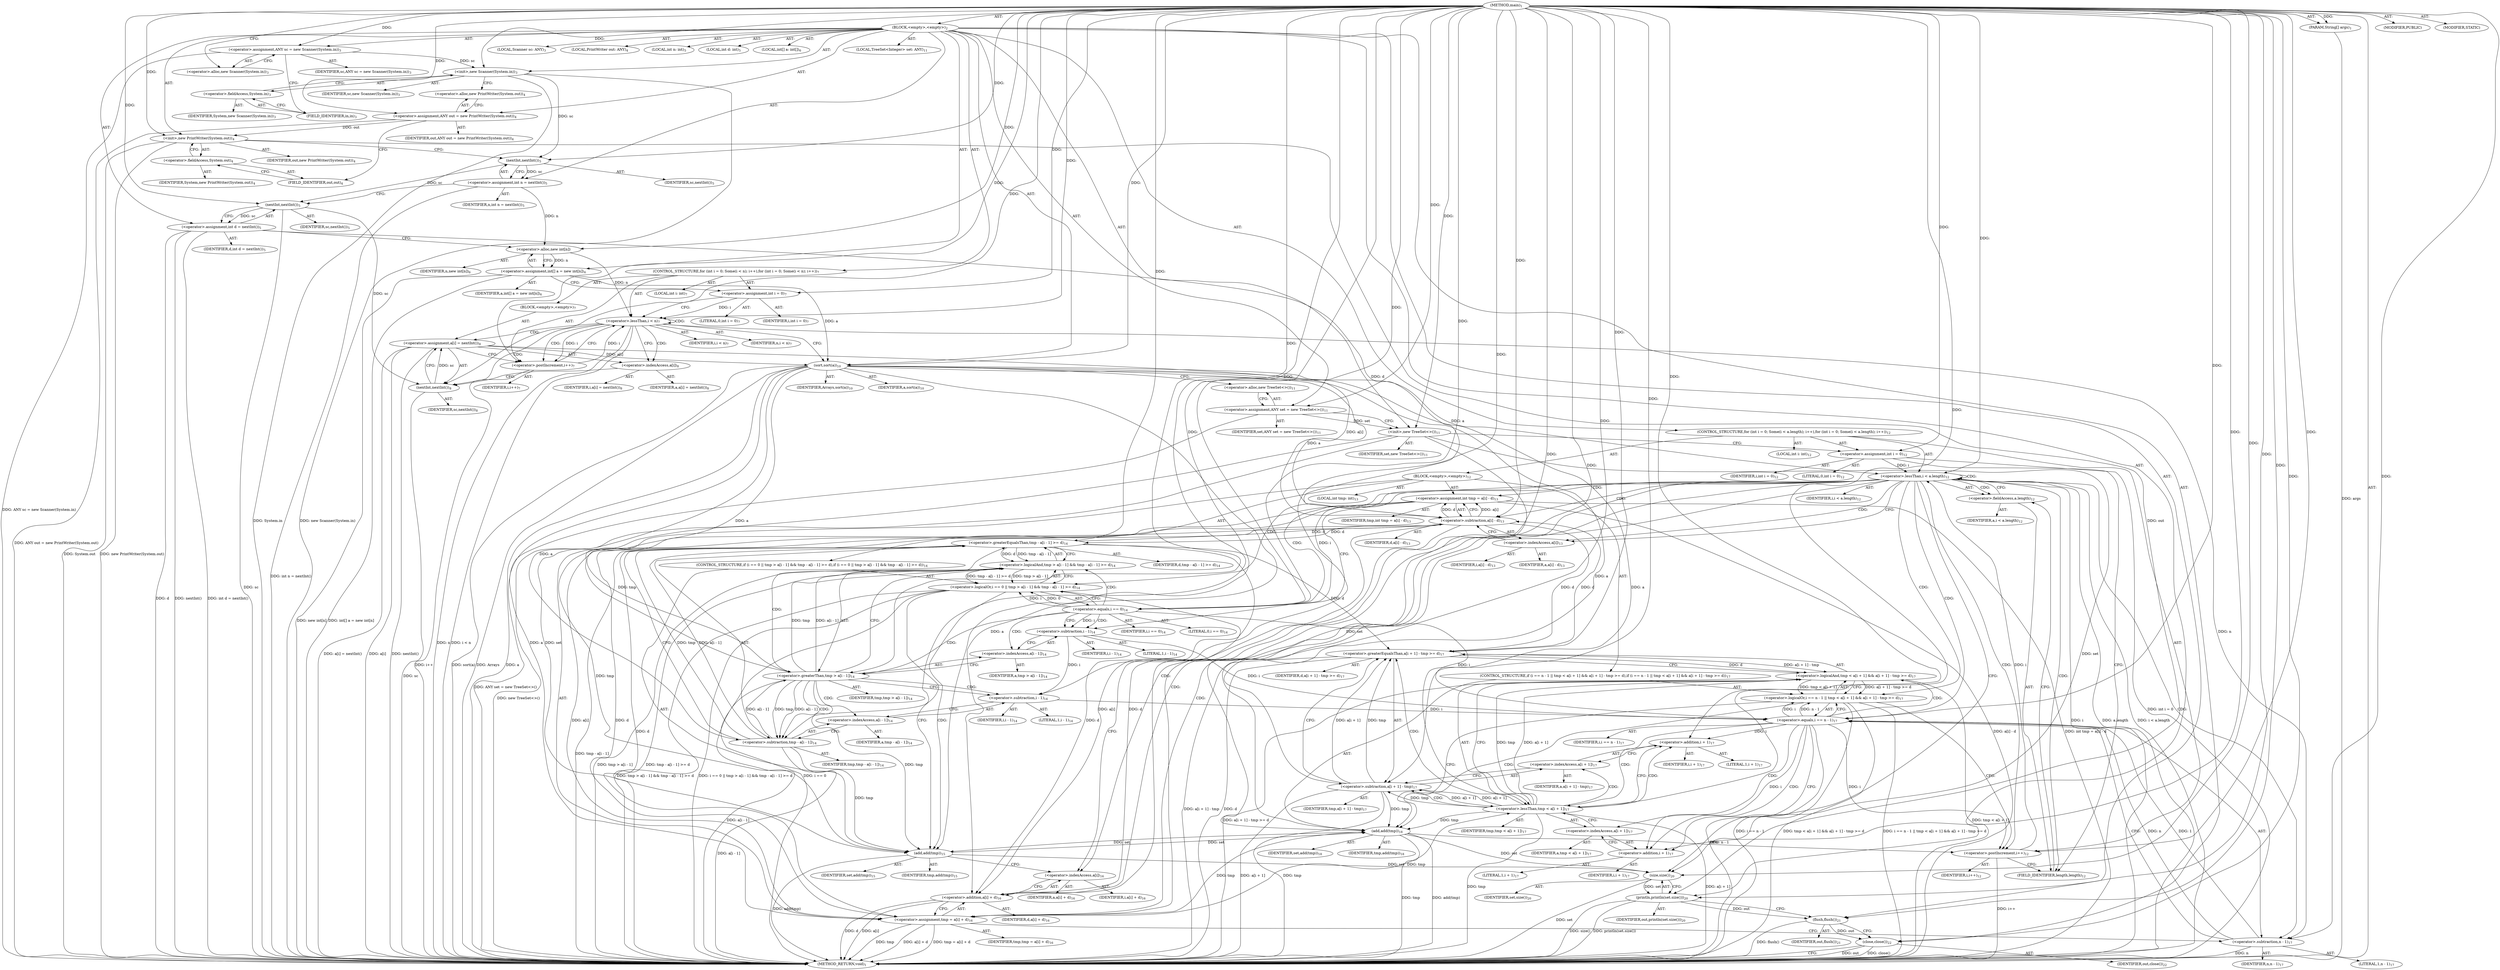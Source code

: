 digraph "main" {  
"23" [label = <(METHOD,main)<SUB>1</SUB>> ]
"24" [label = <(PARAM,String[] args)<SUB>1</SUB>> ]
"25" [label = <(BLOCK,&lt;empty&gt;,&lt;empty&gt;)<SUB>2</SUB>> ]
"4" [label = <(LOCAL,Scanner sc: ANY)<SUB>3</SUB>> ]
"26" [label = <(&lt;operator&gt;.assignment,ANY sc = new Scanner(System.in))<SUB>3</SUB>> ]
"27" [label = <(IDENTIFIER,sc,ANY sc = new Scanner(System.in))<SUB>3</SUB>> ]
"28" [label = <(&lt;operator&gt;.alloc,new Scanner(System.in))<SUB>3</SUB>> ]
"29" [label = <(&lt;init&gt;,new Scanner(System.in))<SUB>3</SUB>> ]
"3" [label = <(IDENTIFIER,sc,new Scanner(System.in))<SUB>3</SUB>> ]
"30" [label = <(&lt;operator&gt;.fieldAccess,System.in)<SUB>3</SUB>> ]
"31" [label = <(IDENTIFIER,System,new Scanner(System.in))<SUB>3</SUB>> ]
"32" [label = <(FIELD_IDENTIFIER,in,in)<SUB>3</SUB>> ]
"6" [label = <(LOCAL,PrintWriter out: ANY)<SUB>4</SUB>> ]
"33" [label = <(&lt;operator&gt;.assignment,ANY out = new PrintWriter(System.out))<SUB>4</SUB>> ]
"34" [label = <(IDENTIFIER,out,ANY out = new PrintWriter(System.out))<SUB>4</SUB>> ]
"35" [label = <(&lt;operator&gt;.alloc,new PrintWriter(System.out))<SUB>4</SUB>> ]
"36" [label = <(&lt;init&gt;,new PrintWriter(System.out))<SUB>4</SUB>> ]
"5" [label = <(IDENTIFIER,out,new PrintWriter(System.out))<SUB>4</SUB>> ]
"37" [label = <(&lt;operator&gt;.fieldAccess,System.out)<SUB>4</SUB>> ]
"38" [label = <(IDENTIFIER,System,new PrintWriter(System.out))<SUB>4</SUB>> ]
"39" [label = <(FIELD_IDENTIFIER,out,out)<SUB>4</SUB>> ]
"40" [label = <(LOCAL,int n: int)<SUB>5</SUB>> ]
"41" [label = <(LOCAL,int d: int)<SUB>5</SUB>> ]
"42" [label = <(&lt;operator&gt;.assignment,int n = nextInt())<SUB>5</SUB>> ]
"43" [label = <(IDENTIFIER,n,int n = nextInt())<SUB>5</SUB>> ]
"44" [label = <(nextInt,nextInt())<SUB>5</SUB>> ]
"45" [label = <(IDENTIFIER,sc,nextInt())<SUB>5</SUB>> ]
"46" [label = <(&lt;operator&gt;.assignment,int d = nextInt())<SUB>5</SUB>> ]
"47" [label = <(IDENTIFIER,d,int d = nextInt())<SUB>5</SUB>> ]
"48" [label = <(nextInt,nextInt())<SUB>5</SUB>> ]
"49" [label = <(IDENTIFIER,sc,nextInt())<SUB>5</SUB>> ]
"50" [label = <(LOCAL,int[] a: int[])<SUB>6</SUB>> ]
"51" [label = <(&lt;operator&gt;.assignment,int[] a = new int[n])<SUB>6</SUB>> ]
"52" [label = <(IDENTIFIER,a,int[] a = new int[n])<SUB>6</SUB>> ]
"53" [label = <(&lt;operator&gt;.alloc,new int[n])> ]
"54" [label = <(IDENTIFIER,n,new int[n])<SUB>6</SUB>> ]
"55" [label = <(CONTROL_STRUCTURE,for (int i = 0; Some(i &lt; n); i++),for (int i = 0; Some(i &lt; n); i++))<SUB>7</SUB>> ]
"56" [label = <(LOCAL,int i: int)<SUB>7</SUB>> ]
"57" [label = <(&lt;operator&gt;.assignment,int i = 0)<SUB>7</SUB>> ]
"58" [label = <(IDENTIFIER,i,int i = 0)<SUB>7</SUB>> ]
"59" [label = <(LITERAL,0,int i = 0)<SUB>7</SUB>> ]
"60" [label = <(&lt;operator&gt;.lessThan,i &lt; n)<SUB>7</SUB>> ]
"61" [label = <(IDENTIFIER,i,i &lt; n)<SUB>7</SUB>> ]
"62" [label = <(IDENTIFIER,n,i &lt; n)<SUB>7</SUB>> ]
"63" [label = <(&lt;operator&gt;.postIncrement,i++)<SUB>7</SUB>> ]
"64" [label = <(IDENTIFIER,i,i++)<SUB>7</SUB>> ]
"65" [label = <(BLOCK,&lt;empty&gt;,&lt;empty&gt;)<SUB>7</SUB>> ]
"66" [label = <(&lt;operator&gt;.assignment,a[i] = nextInt())<SUB>8</SUB>> ]
"67" [label = <(&lt;operator&gt;.indexAccess,a[i])<SUB>8</SUB>> ]
"68" [label = <(IDENTIFIER,a,a[i] = nextInt())<SUB>8</SUB>> ]
"69" [label = <(IDENTIFIER,i,a[i] = nextInt())<SUB>8</SUB>> ]
"70" [label = <(nextInt,nextInt())<SUB>8</SUB>> ]
"71" [label = <(IDENTIFIER,sc,nextInt())<SUB>8</SUB>> ]
"72" [label = <(sort,sort(a))<SUB>10</SUB>> ]
"73" [label = <(IDENTIFIER,Arrays,sort(a))<SUB>10</SUB>> ]
"74" [label = <(IDENTIFIER,a,sort(a))<SUB>10</SUB>> ]
"8" [label = <(LOCAL,TreeSet&lt;Integer&gt; set: ANY)<SUB>11</SUB>> ]
"75" [label = <(&lt;operator&gt;.assignment,ANY set = new TreeSet&lt;&gt;())<SUB>11</SUB>> ]
"76" [label = <(IDENTIFIER,set,ANY set = new TreeSet&lt;&gt;())<SUB>11</SUB>> ]
"77" [label = <(&lt;operator&gt;.alloc,new TreeSet&lt;&gt;())<SUB>11</SUB>> ]
"78" [label = <(&lt;init&gt;,new TreeSet&lt;&gt;())<SUB>11</SUB>> ]
"7" [label = <(IDENTIFIER,set,new TreeSet&lt;&gt;())<SUB>11</SUB>> ]
"79" [label = <(CONTROL_STRUCTURE,for (int i = 0; Some(i &lt; a.length); i++),for (int i = 0; Some(i &lt; a.length); i++))<SUB>12</SUB>> ]
"80" [label = <(LOCAL,int i: int)<SUB>12</SUB>> ]
"81" [label = <(&lt;operator&gt;.assignment,int i = 0)<SUB>12</SUB>> ]
"82" [label = <(IDENTIFIER,i,int i = 0)<SUB>12</SUB>> ]
"83" [label = <(LITERAL,0,int i = 0)<SUB>12</SUB>> ]
"84" [label = <(&lt;operator&gt;.lessThan,i &lt; a.length)<SUB>12</SUB>> ]
"85" [label = <(IDENTIFIER,i,i &lt; a.length)<SUB>12</SUB>> ]
"86" [label = <(&lt;operator&gt;.fieldAccess,a.length)<SUB>12</SUB>> ]
"87" [label = <(IDENTIFIER,a,i &lt; a.length)<SUB>12</SUB>> ]
"88" [label = <(FIELD_IDENTIFIER,length,length)<SUB>12</SUB>> ]
"89" [label = <(&lt;operator&gt;.postIncrement,i++)<SUB>12</SUB>> ]
"90" [label = <(IDENTIFIER,i,i++)<SUB>12</SUB>> ]
"91" [label = <(BLOCK,&lt;empty&gt;,&lt;empty&gt;)<SUB>12</SUB>> ]
"92" [label = <(LOCAL,int tmp: int)<SUB>13</SUB>> ]
"93" [label = <(&lt;operator&gt;.assignment,int tmp = a[i] - d)<SUB>13</SUB>> ]
"94" [label = <(IDENTIFIER,tmp,int tmp = a[i] - d)<SUB>13</SUB>> ]
"95" [label = <(&lt;operator&gt;.subtraction,a[i] - d)<SUB>13</SUB>> ]
"96" [label = <(&lt;operator&gt;.indexAccess,a[i])<SUB>13</SUB>> ]
"97" [label = <(IDENTIFIER,a,a[i] - d)<SUB>13</SUB>> ]
"98" [label = <(IDENTIFIER,i,a[i] - d)<SUB>13</SUB>> ]
"99" [label = <(IDENTIFIER,d,a[i] - d)<SUB>13</SUB>> ]
"100" [label = <(CONTROL_STRUCTURE,if (i == 0 || tmp &gt; a[i - 1] &amp;&amp; tmp - a[i - 1] &gt;= d),if (i == 0 || tmp &gt; a[i - 1] &amp;&amp; tmp - a[i - 1] &gt;= d))<SUB>14</SUB>> ]
"101" [label = <(&lt;operator&gt;.logicalOr,i == 0 || tmp &gt; a[i - 1] &amp;&amp; tmp - a[i - 1] &gt;= d)<SUB>14</SUB>> ]
"102" [label = <(&lt;operator&gt;.equals,i == 0)<SUB>14</SUB>> ]
"103" [label = <(IDENTIFIER,i,i == 0)<SUB>14</SUB>> ]
"104" [label = <(LITERAL,0,i == 0)<SUB>14</SUB>> ]
"105" [label = <(&lt;operator&gt;.logicalAnd,tmp &gt; a[i - 1] &amp;&amp; tmp - a[i - 1] &gt;= d)<SUB>14</SUB>> ]
"106" [label = <(&lt;operator&gt;.greaterThan,tmp &gt; a[i - 1])<SUB>14</SUB>> ]
"107" [label = <(IDENTIFIER,tmp,tmp &gt; a[i - 1])<SUB>14</SUB>> ]
"108" [label = <(&lt;operator&gt;.indexAccess,a[i - 1])<SUB>14</SUB>> ]
"109" [label = <(IDENTIFIER,a,tmp &gt; a[i - 1])<SUB>14</SUB>> ]
"110" [label = <(&lt;operator&gt;.subtraction,i - 1)<SUB>14</SUB>> ]
"111" [label = <(IDENTIFIER,i,i - 1)<SUB>14</SUB>> ]
"112" [label = <(LITERAL,1,i - 1)<SUB>14</SUB>> ]
"113" [label = <(&lt;operator&gt;.greaterEqualsThan,tmp - a[i - 1] &gt;= d)<SUB>14</SUB>> ]
"114" [label = <(&lt;operator&gt;.subtraction,tmp - a[i - 1])<SUB>14</SUB>> ]
"115" [label = <(IDENTIFIER,tmp,tmp - a[i - 1])<SUB>14</SUB>> ]
"116" [label = <(&lt;operator&gt;.indexAccess,a[i - 1])<SUB>14</SUB>> ]
"117" [label = <(IDENTIFIER,a,tmp - a[i - 1])<SUB>14</SUB>> ]
"118" [label = <(&lt;operator&gt;.subtraction,i - 1)<SUB>14</SUB>> ]
"119" [label = <(IDENTIFIER,i,i - 1)<SUB>14</SUB>> ]
"120" [label = <(LITERAL,1,i - 1)<SUB>14</SUB>> ]
"121" [label = <(IDENTIFIER,d,tmp - a[i - 1] &gt;= d)<SUB>14</SUB>> ]
"122" [label = <(add,add(tmp))<SUB>15</SUB>> ]
"123" [label = <(IDENTIFIER,set,add(tmp))<SUB>15</SUB>> ]
"124" [label = <(IDENTIFIER,tmp,add(tmp))<SUB>15</SUB>> ]
"125" [label = <(&lt;operator&gt;.assignment,tmp = a[i] + d)<SUB>16</SUB>> ]
"126" [label = <(IDENTIFIER,tmp,tmp = a[i] + d)<SUB>16</SUB>> ]
"127" [label = <(&lt;operator&gt;.addition,a[i] + d)<SUB>16</SUB>> ]
"128" [label = <(&lt;operator&gt;.indexAccess,a[i])<SUB>16</SUB>> ]
"129" [label = <(IDENTIFIER,a,a[i] + d)<SUB>16</SUB>> ]
"130" [label = <(IDENTIFIER,i,a[i] + d)<SUB>16</SUB>> ]
"131" [label = <(IDENTIFIER,d,a[i] + d)<SUB>16</SUB>> ]
"132" [label = <(CONTROL_STRUCTURE,if (i == n - 1 || tmp &lt; a[i + 1] &amp;&amp; a[i + 1] - tmp &gt;= d),if (i == n - 1 || tmp &lt; a[i + 1] &amp;&amp; a[i + 1] - tmp &gt;= d))<SUB>17</SUB>> ]
"133" [label = <(&lt;operator&gt;.logicalOr,i == n - 1 || tmp &lt; a[i + 1] &amp;&amp; a[i + 1] - tmp &gt;= d)<SUB>17</SUB>> ]
"134" [label = <(&lt;operator&gt;.equals,i == n - 1)<SUB>17</SUB>> ]
"135" [label = <(IDENTIFIER,i,i == n - 1)<SUB>17</SUB>> ]
"136" [label = <(&lt;operator&gt;.subtraction,n - 1)<SUB>17</SUB>> ]
"137" [label = <(IDENTIFIER,n,n - 1)<SUB>17</SUB>> ]
"138" [label = <(LITERAL,1,n - 1)<SUB>17</SUB>> ]
"139" [label = <(&lt;operator&gt;.logicalAnd,tmp &lt; a[i + 1] &amp;&amp; a[i + 1] - tmp &gt;= d)<SUB>17</SUB>> ]
"140" [label = <(&lt;operator&gt;.lessThan,tmp &lt; a[i + 1])<SUB>17</SUB>> ]
"141" [label = <(IDENTIFIER,tmp,tmp &lt; a[i + 1])<SUB>17</SUB>> ]
"142" [label = <(&lt;operator&gt;.indexAccess,a[i + 1])<SUB>17</SUB>> ]
"143" [label = <(IDENTIFIER,a,tmp &lt; a[i + 1])<SUB>17</SUB>> ]
"144" [label = <(&lt;operator&gt;.addition,i + 1)<SUB>17</SUB>> ]
"145" [label = <(IDENTIFIER,i,i + 1)<SUB>17</SUB>> ]
"146" [label = <(LITERAL,1,i + 1)<SUB>17</SUB>> ]
"147" [label = <(&lt;operator&gt;.greaterEqualsThan,a[i + 1] - tmp &gt;= d)<SUB>17</SUB>> ]
"148" [label = <(&lt;operator&gt;.subtraction,a[i + 1] - tmp)<SUB>17</SUB>> ]
"149" [label = <(&lt;operator&gt;.indexAccess,a[i + 1])<SUB>17</SUB>> ]
"150" [label = <(IDENTIFIER,a,a[i + 1] - tmp)<SUB>17</SUB>> ]
"151" [label = <(&lt;operator&gt;.addition,i + 1)<SUB>17</SUB>> ]
"152" [label = <(IDENTIFIER,i,i + 1)<SUB>17</SUB>> ]
"153" [label = <(LITERAL,1,i + 1)<SUB>17</SUB>> ]
"154" [label = <(IDENTIFIER,tmp,a[i + 1] - tmp)<SUB>17</SUB>> ]
"155" [label = <(IDENTIFIER,d,a[i + 1] - tmp &gt;= d)<SUB>17</SUB>> ]
"156" [label = <(add,add(tmp))<SUB>18</SUB>> ]
"157" [label = <(IDENTIFIER,set,add(tmp))<SUB>18</SUB>> ]
"158" [label = <(IDENTIFIER,tmp,add(tmp))<SUB>18</SUB>> ]
"159" [label = <(println,println(set.size()))<SUB>20</SUB>> ]
"160" [label = <(IDENTIFIER,out,println(set.size()))<SUB>20</SUB>> ]
"161" [label = <(size,size())<SUB>20</SUB>> ]
"162" [label = <(IDENTIFIER,set,size())<SUB>20</SUB>> ]
"163" [label = <(flush,flush())<SUB>21</SUB>> ]
"164" [label = <(IDENTIFIER,out,flush())<SUB>21</SUB>> ]
"165" [label = <(close,close())<SUB>22</SUB>> ]
"166" [label = <(IDENTIFIER,out,close())<SUB>22</SUB>> ]
"167" [label = <(MODIFIER,PUBLIC)> ]
"168" [label = <(MODIFIER,STATIC)> ]
"169" [label = <(METHOD_RETURN,void)<SUB>1</SUB>> ]
  "23" -> "24"  [ label = "AST: "] 
  "23" -> "25"  [ label = "AST: "] 
  "23" -> "167"  [ label = "AST: "] 
  "23" -> "168"  [ label = "AST: "] 
  "23" -> "169"  [ label = "AST: "] 
  "25" -> "4"  [ label = "AST: "] 
  "25" -> "26"  [ label = "AST: "] 
  "25" -> "29"  [ label = "AST: "] 
  "25" -> "6"  [ label = "AST: "] 
  "25" -> "33"  [ label = "AST: "] 
  "25" -> "36"  [ label = "AST: "] 
  "25" -> "40"  [ label = "AST: "] 
  "25" -> "41"  [ label = "AST: "] 
  "25" -> "42"  [ label = "AST: "] 
  "25" -> "46"  [ label = "AST: "] 
  "25" -> "50"  [ label = "AST: "] 
  "25" -> "51"  [ label = "AST: "] 
  "25" -> "55"  [ label = "AST: "] 
  "25" -> "72"  [ label = "AST: "] 
  "25" -> "8"  [ label = "AST: "] 
  "25" -> "75"  [ label = "AST: "] 
  "25" -> "78"  [ label = "AST: "] 
  "25" -> "79"  [ label = "AST: "] 
  "25" -> "159"  [ label = "AST: "] 
  "25" -> "163"  [ label = "AST: "] 
  "25" -> "165"  [ label = "AST: "] 
  "26" -> "27"  [ label = "AST: "] 
  "26" -> "28"  [ label = "AST: "] 
  "29" -> "3"  [ label = "AST: "] 
  "29" -> "30"  [ label = "AST: "] 
  "30" -> "31"  [ label = "AST: "] 
  "30" -> "32"  [ label = "AST: "] 
  "33" -> "34"  [ label = "AST: "] 
  "33" -> "35"  [ label = "AST: "] 
  "36" -> "5"  [ label = "AST: "] 
  "36" -> "37"  [ label = "AST: "] 
  "37" -> "38"  [ label = "AST: "] 
  "37" -> "39"  [ label = "AST: "] 
  "42" -> "43"  [ label = "AST: "] 
  "42" -> "44"  [ label = "AST: "] 
  "44" -> "45"  [ label = "AST: "] 
  "46" -> "47"  [ label = "AST: "] 
  "46" -> "48"  [ label = "AST: "] 
  "48" -> "49"  [ label = "AST: "] 
  "51" -> "52"  [ label = "AST: "] 
  "51" -> "53"  [ label = "AST: "] 
  "53" -> "54"  [ label = "AST: "] 
  "55" -> "56"  [ label = "AST: "] 
  "55" -> "57"  [ label = "AST: "] 
  "55" -> "60"  [ label = "AST: "] 
  "55" -> "63"  [ label = "AST: "] 
  "55" -> "65"  [ label = "AST: "] 
  "57" -> "58"  [ label = "AST: "] 
  "57" -> "59"  [ label = "AST: "] 
  "60" -> "61"  [ label = "AST: "] 
  "60" -> "62"  [ label = "AST: "] 
  "63" -> "64"  [ label = "AST: "] 
  "65" -> "66"  [ label = "AST: "] 
  "66" -> "67"  [ label = "AST: "] 
  "66" -> "70"  [ label = "AST: "] 
  "67" -> "68"  [ label = "AST: "] 
  "67" -> "69"  [ label = "AST: "] 
  "70" -> "71"  [ label = "AST: "] 
  "72" -> "73"  [ label = "AST: "] 
  "72" -> "74"  [ label = "AST: "] 
  "75" -> "76"  [ label = "AST: "] 
  "75" -> "77"  [ label = "AST: "] 
  "78" -> "7"  [ label = "AST: "] 
  "79" -> "80"  [ label = "AST: "] 
  "79" -> "81"  [ label = "AST: "] 
  "79" -> "84"  [ label = "AST: "] 
  "79" -> "89"  [ label = "AST: "] 
  "79" -> "91"  [ label = "AST: "] 
  "81" -> "82"  [ label = "AST: "] 
  "81" -> "83"  [ label = "AST: "] 
  "84" -> "85"  [ label = "AST: "] 
  "84" -> "86"  [ label = "AST: "] 
  "86" -> "87"  [ label = "AST: "] 
  "86" -> "88"  [ label = "AST: "] 
  "89" -> "90"  [ label = "AST: "] 
  "91" -> "92"  [ label = "AST: "] 
  "91" -> "93"  [ label = "AST: "] 
  "91" -> "100"  [ label = "AST: "] 
  "91" -> "125"  [ label = "AST: "] 
  "91" -> "132"  [ label = "AST: "] 
  "93" -> "94"  [ label = "AST: "] 
  "93" -> "95"  [ label = "AST: "] 
  "95" -> "96"  [ label = "AST: "] 
  "95" -> "99"  [ label = "AST: "] 
  "96" -> "97"  [ label = "AST: "] 
  "96" -> "98"  [ label = "AST: "] 
  "100" -> "101"  [ label = "AST: "] 
  "100" -> "122"  [ label = "AST: "] 
  "101" -> "102"  [ label = "AST: "] 
  "101" -> "105"  [ label = "AST: "] 
  "102" -> "103"  [ label = "AST: "] 
  "102" -> "104"  [ label = "AST: "] 
  "105" -> "106"  [ label = "AST: "] 
  "105" -> "113"  [ label = "AST: "] 
  "106" -> "107"  [ label = "AST: "] 
  "106" -> "108"  [ label = "AST: "] 
  "108" -> "109"  [ label = "AST: "] 
  "108" -> "110"  [ label = "AST: "] 
  "110" -> "111"  [ label = "AST: "] 
  "110" -> "112"  [ label = "AST: "] 
  "113" -> "114"  [ label = "AST: "] 
  "113" -> "121"  [ label = "AST: "] 
  "114" -> "115"  [ label = "AST: "] 
  "114" -> "116"  [ label = "AST: "] 
  "116" -> "117"  [ label = "AST: "] 
  "116" -> "118"  [ label = "AST: "] 
  "118" -> "119"  [ label = "AST: "] 
  "118" -> "120"  [ label = "AST: "] 
  "122" -> "123"  [ label = "AST: "] 
  "122" -> "124"  [ label = "AST: "] 
  "125" -> "126"  [ label = "AST: "] 
  "125" -> "127"  [ label = "AST: "] 
  "127" -> "128"  [ label = "AST: "] 
  "127" -> "131"  [ label = "AST: "] 
  "128" -> "129"  [ label = "AST: "] 
  "128" -> "130"  [ label = "AST: "] 
  "132" -> "133"  [ label = "AST: "] 
  "132" -> "156"  [ label = "AST: "] 
  "133" -> "134"  [ label = "AST: "] 
  "133" -> "139"  [ label = "AST: "] 
  "134" -> "135"  [ label = "AST: "] 
  "134" -> "136"  [ label = "AST: "] 
  "136" -> "137"  [ label = "AST: "] 
  "136" -> "138"  [ label = "AST: "] 
  "139" -> "140"  [ label = "AST: "] 
  "139" -> "147"  [ label = "AST: "] 
  "140" -> "141"  [ label = "AST: "] 
  "140" -> "142"  [ label = "AST: "] 
  "142" -> "143"  [ label = "AST: "] 
  "142" -> "144"  [ label = "AST: "] 
  "144" -> "145"  [ label = "AST: "] 
  "144" -> "146"  [ label = "AST: "] 
  "147" -> "148"  [ label = "AST: "] 
  "147" -> "155"  [ label = "AST: "] 
  "148" -> "149"  [ label = "AST: "] 
  "148" -> "154"  [ label = "AST: "] 
  "149" -> "150"  [ label = "AST: "] 
  "149" -> "151"  [ label = "AST: "] 
  "151" -> "152"  [ label = "AST: "] 
  "151" -> "153"  [ label = "AST: "] 
  "156" -> "157"  [ label = "AST: "] 
  "156" -> "158"  [ label = "AST: "] 
  "159" -> "160"  [ label = "AST: "] 
  "159" -> "161"  [ label = "AST: "] 
  "161" -> "162"  [ label = "AST: "] 
  "163" -> "164"  [ label = "AST: "] 
  "165" -> "166"  [ label = "AST: "] 
  "26" -> "32"  [ label = "CFG: "] 
  "29" -> "35"  [ label = "CFG: "] 
  "33" -> "39"  [ label = "CFG: "] 
  "36" -> "44"  [ label = "CFG: "] 
  "42" -> "48"  [ label = "CFG: "] 
  "46" -> "53"  [ label = "CFG: "] 
  "51" -> "57"  [ label = "CFG: "] 
  "72" -> "77"  [ label = "CFG: "] 
  "75" -> "78"  [ label = "CFG: "] 
  "78" -> "81"  [ label = "CFG: "] 
  "159" -> "163"  [ label = "CFG: "] 
  "163" -> "165"  [ label = "CFG: "] 
  "165" -> "169"  [ label = "CFG: "] 
  "28" -> "26"  [ label = "CFG: "] 
  "30" -> "29"  [ label = "CFG: "] 
  "35" -> "33"  [ label = "CFG: "] 
  "37" -> "36"  [ label = "CFG: "] 
  "44" -> "42"  [ label = "CFG: "] 
  "48" -> "46"  [ label = "CFG: "] 
  "53" -> "51"  [ label = "CFG: "] 
  "57" -> "60"  [ label = "CFG: "] 
  "60" -> "67"  [ label = "CFG: "] 
  "60" -> "72"  [ label = "CFG: "] 
  "63" -> "60"  [ label = "CFG: "] 
  "77" -> "75"  [ label = "CFG: "] 
  "81" -> "88"  [ label = "CFG: "] 
  "84" -> "96"  [ label = "CFG: "] 
  "84" -> "161"  [ label = "CFG: "] 
  "89" -> "88"  [ label = "CFG: "] 
  "161" -> "159"  [ label = "CFG: "] 
  "32" -> "30"  [ label = "CFG: "] 
  "39" -> "37"  [ label = "CFG: "] 
  "66" -> "63"  [ label = "CFG: "] 
  "86" -> "84"  [ label = "CFG: "] 
  "93" -> "102"  [ label = "CFG: "] 
  "125" -> "136"  [ label = "CFG: "] 
  "67" -> "70"  [ label = "CFG: "] 
  "70" -> "66"  [ label = "CFG: "] 
  "88" -> "86"  [ label = "CFG: "] 
  "95" -> "93"  [ label = "CFG: "] 
  "101" -> "122"  [ label = "CFG: "] 
  "101" -> "128"  [ label = "CFG: "] 
  "122" -> "128"  [ label = "CFG: "] 
  "127" -> "125"  [ label = "CFG: "] 
  "133" -> "156"  [ label = "CFG: "] 
  "133" -> "89"  [ label = "CFG: "] 
  "156" -> "89"  [ label = "CFG: "] 
  "96" -> "95"  [ label = "CFG: "] 
  "102" -> "101"  [ label = "CFG: "] 
  "102" -> "110"  [ label = "CFG: "] 
  "105" -> "101"  [ label = "CFG: "] 
  "128" -> "127"  [ label = "CFG: "] 
  "134" -> "133"  [ label = "CFG: "] 
  "134" -> "144"  [ label = "CFG: "] 
  "139" -> "133"  [ label = "CFG: "] 
  "106" -> "105"  [ label = "CFG: "] 
  "106" -> "118"  [ label = "CFG: "] 
  "113" -> "105"  [ label = "CFG: "] 
  "136" -> "134"  [ label = "CFG: "] 
  "140" -> "139"  [ label = "CFG: "] 
  "140" -> "151"  [ label = "CFG: "] 
  "147" -> "139"  [ label = "CFG: "] 
  "108" -> "106"  [ label = "CFG: "] 
  "114" -> "113"  [ label = "CFG: "] 
  "142" -> "140"  [ label = "CFG: "] 
  "148" -> "147"  [ label = "CFG: "] 
  "110" -> "108"  [ label = "CFG: "] 
  "116" -> "114"  [ label = "CFG: "] 
  "144" -> "142"  [ label = "CFG: "] 
  "149" -> "148"  [ label = "CFG: "] 
  "118" -> "116"  [ label = "CFG: "] 
  "151" -> "149"  [ label = "CFG: "] 
  "23" -> "28"  [ label = "CFG: "] 
  "24" -> "169"  [ label = "DDG: args"] 
  "26" -> "169"  [ label = "DDG: ANY sc = new Scanner(System.in)"] 
  "29" -> "169"  [ label = "DDG: System.in"] 
  "29" -> "169"  [ label = "DDG: new Scanner(System.in)"] 
  "33" -> "169"  [ label = "DDG: ANY out = new PrintWriter(System.out)"] 
  "36" -> "169"  [ label = "DDG: System.out"] 
  "36" -> "169"  [ label = "DDG: new PrintWriter(System.out)"] 
  "42" -> "169"  [ label = "DDG: int n = nextInt()"] 
  "46" -> "169"  [ label = "DDG: d"] 
  "48" -> "169"  [ label = "DDG: sc"] 
  "46" -> "169"  [ label = "DDG: nextInt()"] 
  "46" -> "169"  [ label = "DDG: int d = nextInt()"] 
  "51" -> "169"  [ label = "DDG: new int[n]"] 
  "51" -> "169"  [ label = "DDG: int[] a = new int[n]"] 
  "60" -> "169"  [ label = "DDG: n"] 
  "60" -> "169"  [ label = "DDG: i &lt; n"] 
  "72" -> "169"  [ label = "DDG: a"] 
  "72" -> "169"  [ label = "DDG: sort(a)"] 
  "75" -> "169"  [ label = "DDG: ANY set = new TreeSet&lt;&gt;()"] 
  "78" -> "169"  [ label = "DDG: new TreeSet&lt;&gt;()"] 
  "81" -> "169"  [ label = "DDG: int i = 0"] 
  "84" -> "169"  [ label = "DDG: i"] 
  "84" -> "169"  [ label = "DDG: a.length"] 
  "84" -> "169"  [ label = "DDG: i &lt; a.length"] 
  "161" -> "169"  [ label = "DDG: set"] 
  "159" -> "169"  [ label = "DDG: size()"] 
  "159" -> "169"  [ label = "DDG: println(set.size())"] 
  "163" -> "169"  [ label = "DDG: flush()"] 
  "165" -> "169"  [ label = "DDG: out"] 
  "165" -> "169"  [ label = "DDG: close()"] 
  "93" -> "169"  [ label = "DDG: a[i] - d"] 
  "93" -> "169"  [ label = "DDG: int tmp = a[i] - d"] 
  "101" -> "169"  [ label = "DDG: i == 0"] 
  "106" -> "169"  [ label = "DDG: a[i - 1]"] 
  "105" -> "169"  [ label = "DDG: tmp &gt; a[i - 1]"] 
  "114" -> "169"  [ label = "DDG: a[i - 1]"] 
  "113" -> "169"  [ label = "DDG: tmp - a[i - 1]"] 
  "105" -> "169"  [ label = "DDG: tmp - a[i - 1] &gt;= d"] 
  "101" -> "169"  [ label = "DDG: tmp &gt; a[i - 1] &amp;&amp; tmp - a[i - 1] &gt;= d"] 
  "101" -> "169"  [ label = "DDG: i == 0 || tmp &gt; a[i - 1] &amp;&amp; tmp - a[i - 1] &gt;= d"] 
  "122" -> "169"  [ label = "DDG: add(tmp)"] 
  "125" -> "169"  [ label = "DDG: tmp"] 
  "127" -> "169"  [ label = "DDG: a[i]"] 
  "127" -> "169"  [ label = "DDG: d"] 
  "125" -> "169"  [ label = "DDG: a[i] + d"] 
  "125" -> "169"  [ label = "DDG: tmp = a[i] + d"] 
  "136" -> "169"  [ label = "DDG: n"] 
  "134" -> "169"  [ label = "DDG: n - 1"] 
  "133" -> "169"  [ label = "DDG: i == n - 1"] 
  "140" -> "169"  [ label = "DDG: tmp"] 
  "140" -> "169"  [ label = "DDG: a[i + 1]"] 
  "139" -> "169"  [ label = "DDG: tmp &lt; a[i + 1]"] 
  "148" -> "169"  [ label = "DDG: a[i + 1]"] 
  "148" -> "169"  [ label = "DDG: tmp"] 
  "147" -> "169"  [ label = "DDG: a[i + 1] - tmp"] 
  "147" -> "169"  [ label = "DDG: d"] 
  "139" -> "169"  [ label = "DDG: a[i + 1] - tmp &gt;= d"] 
  "133" -> "169"  [ label = "DDG: tmp &lt; a[i + 1] &amp;&amp; a[i + 1] - tmp &gt;= d"] 
  "133" -> "169"  [ label = "DDG: i == n - 1 || tmp &lt; a[i + 1] &amp;&amp; a[i + 1] - tmp &gt;= d"] 
  "156" -> "169"  [ label = "DDG: tmp"] 
  "156" -> "169"  [ label = "DDG: add(tmp)"] 
  "89" -> "169"  [ label = "DDG: i++"] 
  "66" -> "169"  [ label = "DDG: a[i]"] 
  "70" -> "169"  [ label = "DDG: sc"] 
  "66" -> "169"  [ label = "DDG: nextInt()"] 
  "66" -> "169"  [ label = "DDG: a[i] = nextInt()"] 
  "63" -> "169"  [ label = "DDG: i++"] 
  "72" -> "169"  [ label = "DDG: Arrays"] 
  "23" -> "24"  [ label = "DDG: "] 
  "23" -> "26"  [ label = "DDG: "] 
  "23" -> "33"  [ label = "DDG: "] 
  "44" -> "42"  [ label = "DDG: sc"] 
  "48" -> "46"  [ label = "DDG: sc"] 
  "53" -> "51"  [ label = "DDG: n"] 
  "23" -> "75"  [ label = "DDG: "] 
  "26" -> "29"  [ label = "DDG: sc"] 
  "23" -> "29"  [ label = "DDG: "] 
  "33" -> "36"  [ label = "DDG: out"] 
  "23" -> "36"  [ label = "DDG: "] 
  "23" -> "57"  [ label = "DDG: "] 
  "23" -> "72"  [ label = "DDG: "] 
  "51" -> "72"  [ label = "DDG: a"] 
  "66" -> "72"  [ label = "DDG: a[i]"] 
  "75" -> "78"  [ label = "DDG: set"] 
  "23" -> "78"  [ label = "DDG: "] 
  "23" -> "81"  [ label = "DDG: "] 
  "36" -> "159"  [ label = "DDG: out"] 
  "23" -> "159"  [ label = "DDG: "] 
  "161" -> "159"  [ label = "DDG: set"] 
  "159" -> "163"  [ label = "DDG: out"] 
  "23" -> "163"  [ label = "DDG: "] 
  "163" -> "165"  [ label = "DDG: out"] 
  "23" -> "165"  [ label = "DDG: "] 
  "29" -> "44"  [ label = "DDG: sc"] 
  "23" -> "44"  [ label = "DDG: "] 
  "44" -> "48"  [ label = "DDG: sc"] 
  "23" -> "48"  [ label = "DDG: "] 
  "42" -> "53"  [ label = "DDG: n"] 
  "23" -> "53"  [ label = "DDG: "] 
  "57" -> "60"  [ label = "DDG: i"] 
  "63" -> "60"  [ label = "DDG: i"] 
  "23" -> "60"  [ label = "DDG: "] 
  "53" -> "60"  [ label = "DDG: n"] 
  "60" -> "63"  [ label = "DDG: i"] 
  "23" -> "63"  [ label = "DDG: "] 
  "70" -> "66"  [ label = "DDG: sc"] 
  "81" -> "84"  [ label = "DDG: i"] 
  "89" -> "84"  [ label = "DDG: i"] 
  "23" -> "84"  [ label = "DDG: "] 
  "72" -> "84"  [ label = "DDG: a"] 
  "134" -> "89"  [ label = "DDG: i"] 
  "23" -> "89"  [ label = "DDG: "] 
  "95" -> "93"  [ label = "DDG: a[i]"] 
  "95" -> "93"  [ label = "DDG: d"] 
  "72" -> "125"  [ label = "DDG: a"] 
  "95" -> "125"  [ label = "DDG: a[i]"] 
  "95" -> "125"  [ label = "DDG: d"] 
  "113" -> "125"  [ label = "DDG: d"] 
  "23" -> "125"  [ label = "DDG: "] 
  "78" -> "161"  [ label = "DDG: set"] 
  "122" -> "161"  [ label = "DDG: set"] 
  "156" -> "161"  [ label = "DDG: set"] 
  "23" -> "161"  [ label = "DDG: "] 
  "48" -> "70"  [ label = "DDG: sc"] 
  "23" -> "70"  [ label = "DDG: "] 
  "72" -> "95"  [ label = "DDG: a"] 
  "66" -> "95"  [ label = "DDG: a[i]"] 
  "46" -> "95"  [ label = "DDG: d"] 
  "147" -> "95"  [ label = "DDG: d"] 
  "23" -> "95"  [ label = "DDG: "] 
  "113" -> "95"  [ label = "DDG: d"] 
  "102" -> "101"  [ label = "DDG: i"] 
  "102" -> "101"  [ label = "DDG: 0"] 
  "105" -> "101"  [ label = "DDG: tmp &gt; a[i - 1]"] 
  "105" -> "101"  [ label = "DDG: tmp - a[i - 1] &gt;= d"] 
  "78" -> "122"  [ label = "DDG: set"] 
  "156" -> "122"  [ label = "DDG: set"] 
  "23" -> "122"  [ label = "DDG: "] 
  "93" -> "122"  [ label = "DDG: tmp"] 
  "106" -> "122"  [ label = "DDG: tmp"] 
  "114" -> "122"  [ label = "DDG: tmp"] 
  "72" -> "127"  [ label = "DDG: a"] 
  "95" -> "127"  [ label = "DDG: a[i]"] 
  "95" -> "127"  [ label = "DDG: d"] 
  "113" -> "127"  [ label = "DDG: d"] 
  "23" -> "127"  [ label = "DDG: "] 
  "134" -> "133"  [ label = "DDG: i"] 
  "134" -> "133"  [ label = "DDG: n - 1"] 
  "139" -> "133"  [ label = "DDG: tmp &lt; a[i + 1]"] 
  "139" -> "133"  [ label = "DDG: a[i + 1] - tmp &gt;= d"] 
  "78" -> "156"  [ label = "DDG: set"] 
  "122" -> "156"  [ label = "DDG: set"] 
  "23" -> "156"  [ label = "DDG: "] 
  "125" -> "156"  [ label = "DDG: tmp"] 
  "140" -> "156"  [ label = "DDG: tmp"] 
  "148" -> "156"  [ label = "DDG: tmp"] 
  "84" -> "102"  [ label = "DDG: i"] 
  "23" -> "102"  [ label = "DDG: "] 
  "106" -> "105"  [ label = "DDG: tmp"] 
  "106" -> "105"  [ label = "DDG: a[i - 1]"] 
  "113" -> "105"  [ label = "DDG: tmp - a[i - 1]"] 
  "113" -> "105"  [ label = "DDG: d"] 
  "102" -> "134"  [ label = "DDG: i"] 
  "110" -> "134"  [ label = "DDG: i"] 
  "118" -> "134"  [ label = "DDG: i"] 
  "23" -> "134"  [ label = "DDG: "] 
  "136" -> "134"  [ label = "DDG: n"] 
  "136" -> "134"  [ label = "DDG: 1"] 
  "140" -> "139"  [ label = "DDG: tmp"] 
  "140" -> "139"  [ label = "DDG: a[i + 1]"] 
  "147" -> "139"  [ label = "DDG: a[i + 1] - tmp"] 
  "147" -> "139"  [ label = "DDG: d"] 
  "93" -> "106"  [ label = "DDG: tmp"] 
  "23" -> "106"  [ label = "DDG: "] 
  "72" -> "106"  [ label = "DDG: a"] 
  "114" -> "106"  [ label = "DDG: a[i - 1]"] 
  "114" -> "113"  [ label = "DDG: tmp"] 
  "114" -> "113"  [ label = "DDG: a[i - 1]"] 
  "95" -> "113"  [ label = "DDG: d"] 
  "23" -> "113"  [ label = "DDG: "] 
  "60" -> "136"  [ label = "DDG: n"] 
  "23" -> "136"  [ label = "DDG: "] 
  "125" -> "140"  [ label = "DDG: tmp"] 
  "23" -> "140"  [ label = "DDG: "] 
  "72" -> "140"  [ label = "DDG: a"] 
  "148" -> "140"  [ label = "DDG: a[i + 1]"] 
  "148" -> "147"  [ label = "DDG: a[i + 1]"] 
  "148" -> "147"  [ label = "DDG: tmp"] 
  "23" -> "147"  [ label = "DDG: "] 
  "95" -> "147"  [ label = "DDG: d"] 
  "113" -> "147"  [ label = "DDG: d"] 
  "106" -> "114"  [ label = "DDG: tmp"] 
  "23" -> "114"  [ label = "DDG: "] 
  "72" -> "114"  [ label = "DDG: a"] 
  "106" -> "114"  [ label = "DDG: a[i - 1]"] 
  "72" -> "148"  [ label = "DDG: a"] 
  "140" -> "148"  [ label = "DDG: a[i + 1]"] 
  "140" -> "148"  [ label = "DDG: tmp"] 
  "23" -> "148"  [ label = "DDG: "] 
  "102" -> "110"  [ label = "DDG: i"] 
  "23" -> "110"  [ label = "DDG: "] 
  "134" -> "144"  [ label = "DDG: i"] 
  "23" -> "144"  [ label = "DDG: "] 
  "110" -> "118"  [ label = "DDG: i"] 
  "23" -> "118"  [ label = "DDG: "] 
  "23" -> "151"  [ label = "DDG: "] 
  "134" -> "151"  [ label = "DDG: i"] 
  "60" -> "60"  [ label = "CDG: "] 
  "60" -> "66"  [ label = "CDG: "] 
  "60" -> "67"  [ label = "CDG: "] 
  "60" -> "70"  [ label = "CDG: "] 
  "60" -> "63"  [ label = "CDG: "] 
  "84" -> "96"  [ label = "CDG: "] 
  "84" -> "89"  [ label = "CDG: "] 
  "84" -> "136"  [ label = "CDG: "] 
  "84" -> "128"  [ label = "CDG: "] 
  "84" -> "84"  [ label = "CDG: "] 
  "84" -> "102"  [ label = "CDG: "] 
  "84" -> "95"  [ label = "CDG: "] 
  "84" -> "134"  [ label = "CDG: "] 
  "84" -> "93"  [ label = "CDG: "] 
  "84" -> "101"  [ label = "CDG: "] 
  "84" -> "88"  [ label = "CDG: "] 
  "84" -> "127"  [ label = "CDG: "] 
  "84" -> "125"  [ label = "CDG: "] 
  "84" -> "133"  [ label = "CDG: "] 
  "84" -> "86"  [ label = "CDG: "] 
  "101" -> "122"  [ label = "CDG: "] 
  "133" -> "156"  [ label = "CDG: "] 
  "102" -> "106"  [ label = "CDG: "] 
  "102" -> "105"  [ label = "CDG: "] 
  "102" -> "110"  [ label = "CDG: "] 
  "102" -> "108"  [ label = "CDG: "] 
  "134" -> "142"  [ label = "CDG: "] 
  "134" -> "144"  [ label = "CDG: "] 
  "134" -> "140"  [ label = "CDG: "] 
  "134" -> "139"  [ label = "CDG: "] 
  "106" -> "113"  [ label = "CDG: "] 
  "106" -> "116"  [ label = "CDG: "] 
  "106" -> "114"  [ label = "CDG: "] 
  "106" -> "118"  [ label = "CDG: "] 
  "140" -> "149"  [ label = "CDG: "] 
  "140" -> "151"  [ label = "CDG: "] 
  "140" -> "148"  [ label = "CDG: "] 
  "140" -> "147"  [ label = "CDG: "] 
}
